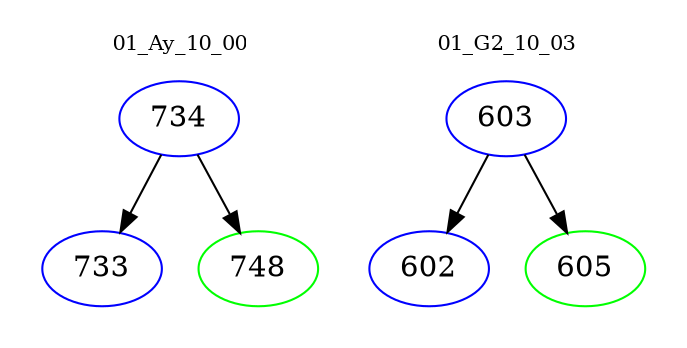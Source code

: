digraph{
subgraph cluster_0 {
color = white
label = "01_Ay_10_00";
fontsize=10;
T0_734 [label="734", color="blue"]
T0_734 -> T0_733 [color="black"]
T0_733 [label="733", color="blue"]
T0_734 -> T0_748 [color="black"]
T0_748 [label="748", color="green"]
}
subgraph cluster_1 {
color = white
label = "01_G2_10_03";
fontsize=10;
T1_603 [label="603", color="blue"]
T1_603 -> T1_602 [color="black"]
T1_602 [label="602", color="blue"]
T1_603 -> T1_605 [color="black"]
T1_605 [label="605", color="green"]
}
}
